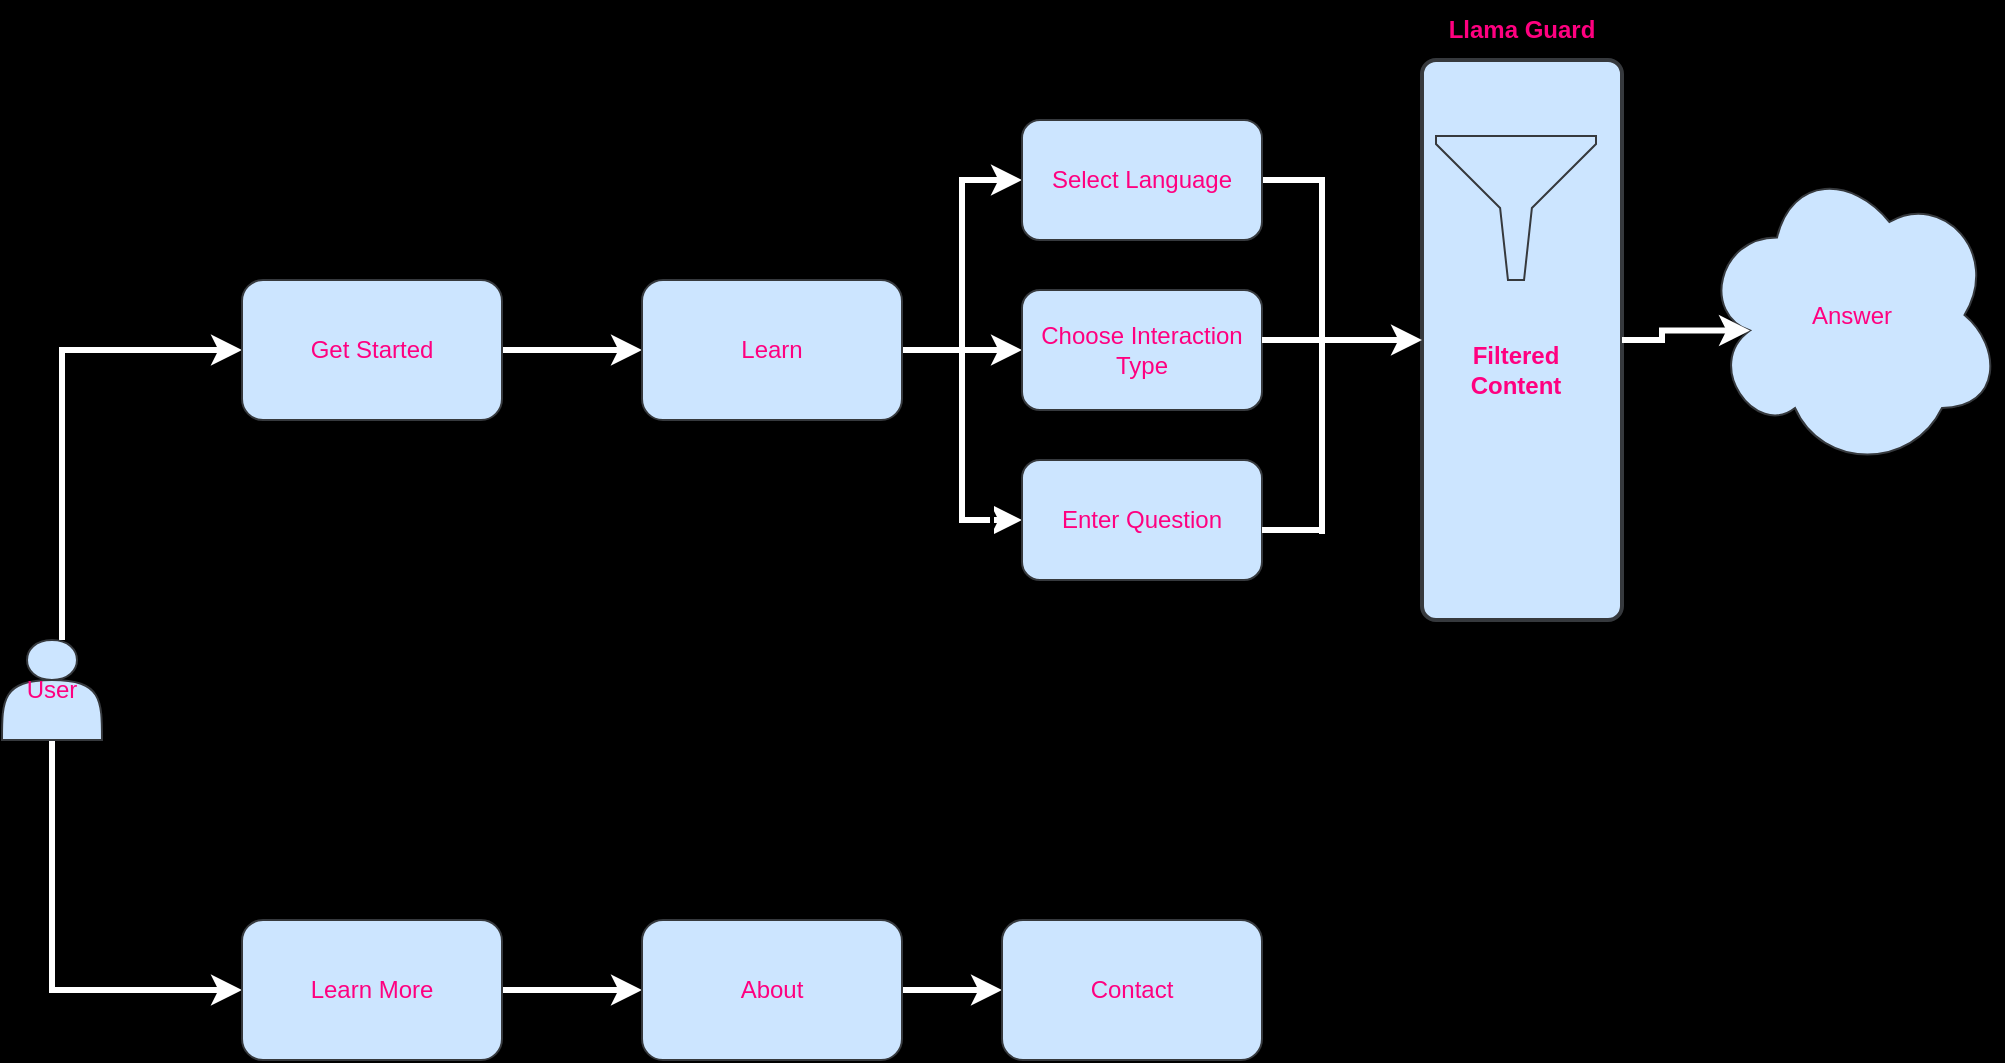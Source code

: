 <mxfile version="24.7.17">
  <diagram name="Page-1" id="kz1QpT0cFpPwCLpvBlca">
    <mxGraphModel dx="1050" dy="969" grid="0" gridSize="10" guides="1" tooltips="1" connect="1" arrows="1" fold="1" page="0" pageScale="1" pageWidth="1169" pageHeight="827" background="#000000" math="0" shadow="0">
      <root>
        <mxCell id="0" />
        <mxCell id="1" parent="0" />
        <mxCell id="94vrOQMvGYrMnq0YKuHm-32" value="" style="rounded=1;whiteSpace=wrap;html=1;absoluteArcSize=1;arcSize=14;strokeWidth=2;fillColor=#cce5ff;strokeColor=#36393d;fontColor=#FF0080;" vertex="1" parent="1">
          <mxGeometry x="750" y="-20" width="100" height="280" as="geometry" />
        </mxCell>
        <mxCell id="94vrOQMvGYrMnq0YKuHm-22" style="edgeStyle=orthogonalEdgeStyle;rounded=0;orthogonalLoop=1;jettySize=auto;html=1;entryX=0;entryY=0.5;entryDx=0;entryDy=0;strokeWidth=3;fontColor=#FFFFFF;strokeColor=#FFFFFF;" edge="1" parent="1" source="94vrOQMvGYrMnq0YKuHm-1" target="94vrOQMvGYrMnq0YKuHm-2">
          <mxGeometry relative="1" as="geometry">
            <Array as="points">
              <mxPoint x="70" y="125" />
            </Array>
          </mxGeometry>
        </mxCell>
        <mxCell id="94vrOQMvGYrMnq0YKuHm-25" style="edgeStyle=orthogonalEdgeStyle;rounded=0;orthogonalLoop=1;jettySize=auto;html=1;entryX=0;entryY=0.5;entryDx=0;entryDy=0;exitX=0.5;exitY=1;exitDx=0;exitDy=0;strokeWidth=3;fontColor=#FFFFFF;strokeColor=#FFFFFF;" edge="1" parent="1" source="94vrOQMvGYrMnq0YKuHm-1" target="94vrOQMvGYrMnq0YKuHm-4">
          <mxGeometry relative="1" as="geometry" />
        </mxCell>
        <mxCell id="94vrOQMvGYrMnq0YKuHm-1" value="User" style="whiteSpace=wrap;html=1;aspect=fixed;shape=actor;fillColor=#cce5ff;strokeColor=#36393d;fontColor=#FF0080;" vertex="1" parent="1">
          <mxGeometry x="40" y="270" width="50" height="50" as="geometry" />
        </mxCell>
        <mxCell id="94vrOQMvGYrMnq0YKuHm-6" style="edgeStyle=orthogonalEdgeStyle;rounded=0;orthogonalLoop=1;jettySize=auto;html=1;entryX=0;entryY=0.5;entryDx=0;entryDy=0;strokeWidth=3;fontColor=#FFFFFF;strokeColor=#FFFFFF;" edge="1" parent="1" source="94vrOQMvGYrMnq0YKuHm-2" target="94vrOQMvGYrMnq0YKuHm-5">
          <mxGeometry relative="1" as="geometry" />
        </mxCell>
        <mxCell id="94vrOQMvGYrMnq0YKuHm-2" value="&lt;font&gt;Get Started&lt;/font&gt;" style="rounded=1;whiteSpace=wrap;html=1;fillColor=#cce5ff;strokeColor=#36393d;fontColor=#FF0080;" vertex="1" parent="1">
          <mxGeometry x="160" y="90" width="130" height="70" as="geometry" />
        </mxCell>
        <mxCell id="94vrOQMvGYrMnq0YKuHm-28" style="edgeStyle=orthogonalEdgeStyle;rounded=0;orthogonalLoop=1;jettySize=auto;html=1;entryX=0;entryY=0.5;entryDx=0;entryDy=0;strokeWidth=3;fontColor=#FFFFFF;strokeColor=#FFFFFF;" edge="1" parent="1" source="94vrOQMvGYrMnq0YKuHm-4" target="94vrOQMvGYrMnq0YKuHm-27">
          <mxGeometry relative="1" as="geometry" />
        </mxCell>
        <mxCell id="94vrOQMvGYrMnq0YKuHm-4" value="Learn More" style="rounded=1;whiteSpace=wrap;html=1;fillColor=#cce5ff;strokeColor=#36393d;fontColor=#FF0080;" vertex="1" parent="1">
          <mxGeometry x="160" y="410" width="130" height="70" as="geometry" />
        </mxCell>
        <mxCell id="94vrOQMvGYrMnq0YKuHm-14" value="" style="edgeStyle=orthogonalEdgeStyle;rounded=0;orthogonalLoop=1;jettySize=auto;html=1;strokeWidth=3;fontColor=#FFFFFF;strokeColor=#FFFFFF;" edge="1" parent="1" source="94vrOQMvGYrMnq0YKuHm-5" target="94vrOQMvGYrMnq0YKuHm-8">
          <mxGeometry relative="1" as="geometry" />
        </mxCell>
        <mxCell id="94vrOQMvGYrMnq0YKuHm-20" style="edgeStyle=orthogonalEdgeStyle;rounded=0;orthogonalLoop=1;jettySize=auto;html=1;entryX=0;entryY=0.5;entryDx=0;entryDy=0;strokeWidth=3;fontColor=#FFFFFF;strokeColor=#FFFFFF;" edge="1" parent="1" source="94vrOQMvGYrMnq0YKuHm-5" target="94vrOQMvGYrMnq0YKuHm-9">
          <mxGeometry relative="1" as="geometry" />
        </mxCell>
        <mxCell id="94vrOQMvGYrMnq0YKuHm-21" style="edgeStyle=orthogonalEdgeStyle;rounded=0;orthogonalLoop=1;jettySize=auto;html=1;entryX=0;entryY=0.5;entryDx=0;entryDy=0;strokeWidth=3;fontColor=#FFFFFF;strokeColor=#FFFFFF;" edge="1" parent="1" source="94vrOQMvGYrMnq0YKuHm-5" target="94vrOQMvGYrMnq0YKuHm-7">
          <mxGeometry relative="1" as="geometry" />
        </mxCell>
        <mxCell id="94vrOQMvGYrMnq0YKuHm-5" value="Learn" style="rounded=1;whiteSpace=wrap;html=1;fillColor=#cce5ff;strokeColor=#36393d;fontColor=#FF0080;" vertex="1" parent="1">
          <mxGeometry x="360" y="90" width="130" height="70" as="geometry" />
        </mxCell>
        <mxCell id="94vrOQMvGYrMnq0YKuHm-34" style="edgeStyle=orthogonalEdgeStyle;rounded=0;orthogonalLoop=1;jettySize=auto;html=1;exitX=1;exitY=0.5;exitDx=0;exitDy=0;entryX=0;entryY=0.5;entryDx=0;entryDy=0;strokeWidth=3;fontColor=#FFFFFF;strokeColor=#FFFFFF;" edge="1" parent="1" source="94vrOQMvGYrMnq0YKuHm-7" target="94vrOQMvGYrMnq0YKuHm-32">
          <mxGeometry relative="1" as="geometry">
            <Array as="points">
              <mxPoint x="700" y="40" />
              <mxPoint x="700" y="120" />
            </Array>
          </mxGeometry>
        </mxCell>
        <mxCell id="94vrOQMvGYrMnq0YKuHm-7" value="Select Language" style="rounded=1;whiteSpace=wrap;html=1;fillColor=#cce5ff;strokeColor=#36393d;fontColor=#FF0080;" vertex="1" parent="1">
          <mxGeometry x="550" y="10" width="120" height="60" as="geometry" />
        </mxCell>
        <mxCell id="94vrOQMvGYrMnq0YKuHm-8" value="Choose Interaction Type" style="rounded=1;whiteSpace=wrap;html=1;fillColor=#cce5ff;strokeColor=#36393d;fontColor=#FF0080;" vertex="1" parent="1">
          <mxGeometry x="550" y="95" width="120" height="60" as="geometry" />
        </mxCell>
        <mxCell id="94vrOQMvGYrMnq0YKuHm-9" value="Enter Question" style="rounded=1;whiteSpace=wrap;html=1;fillColor=#cce5ff;strokeColor=#36393d;fontColor=#FF0080;" vertex="1" parent="1">
          <mxGeometry x="550" y="180" width="120" height="60" as="geometry" />
        </mxCell>
        <mxCell id="94vrOQMvGYrMnq0YKuHm-31" style="edgeStyle=orthogonalEdgeStyle;rounded=0;orthogonalLoop=1;jettySize=auto;html=1;exitX=1;exitY=0.5;exitDx=0;exitDy=0;entryX=0;entryY=0.5;entryDx=0;entryDy=0;strokeWidth=3;fontColor=#FFFFFF;strokeColor=#FFFFFF;" edge="1" parent="1" source="94vrOQMvGYrMnq0YKuHm-27" target="94vrOQMvGYrMnq0YKuHm-30">
          <mxGeometry relative="1" as="geometry" />
        </mxCell>
        <mxCell id="94vrOQMvGYrMnq0YKuHm-27" value="About" style="rounded=1;whiteSpace=wrap;html=1;fillColor=#cce5ff;strokeColor=#36393d;fontColor=#FF0080;" vertex="1" parent="1">
          <mxGeometry x="360" y="410" width="130" height="70" as="geometry" />
        </mxCell>
        <mxCell id="94vrOQMvGYrMnq0YKuHm-30" value="Contact" style="rounded=1;whiteSpace=wrap;html=1;fillColor=#cce5ff;strokeColor=#36393d;fontColor=#FF0080;" vertex="1" parent="1">
          <mxGeometry x="540" y="410" width="130" height="70" as="geometry" />
        </mxCell>
        <mxCell id="94vrOQMvGYrMnq0YKuHm-33" value="Llama Guard" style="text;html=1;align=center;verticalAlign=middle;whiteSpace=wrap;rounded=0;fontStyle=1;strokeWidth=0;fontColor=#FF0080;" vertex="1" parent="1">
          <mxGeometry x="750" y="-50" width="100" height="30" as="geometry" />
        </mxCell>
        <mxCell id="94vrOQMvGYrMnq0YKuHm-37" value="" style="endArrow=none;html=1;rounded=0;strokeWidth=3;fontColor=#FFFFFF;strokeColor=#FFFFFF;" edge="1" parent="1">
          <mxGeometry relative="1" as="geometry">
            <mxPoint x="670" y="120" as="sourcePoint" />
            <mxPoint x="710" y="120" as="targetPoint" />
          </mxGeometry>
        </mxCell>
        <mxCell id="94vrOQMvGYrMnq0YKuHm-39" value="" style="endArrow=none;html=1;rounded=0;entryX=1;entryY=1;entryDx=0;entryDy=0;strokeWidth=3;fontColor=#FFFFFF;strokeColor=#FFFFFF;" edge="1" parent="1">
          <mxGeometry relative="1" as="geometry">
            <mxPoint x="670" y="215" as="sourcePoint" />
            <mxPoint x="700" y="215" as="targetPoint" />
          </mxGeometry>
        </mxCell>
        <mxCell id="94vrOQMvGYrMnq0YKuHm-40" value="" style="sketch=0;aspect=fixed;pointerEvents=1;shadow=0;dashed=0;html=1;strokeColor=#36393d;labelPosition=center;verticalLabelPosition=bottom;verticalAlign=top;align=center;fillColor=#cce5ff;shape=mxgraph.mscae.enterprise.filter;fontColor=#FF0080;" vertex="1" parent="1">
          <mxGeometry x="757" y="18.01" width="80" height="71.99" as="geometry" />
        </mxCell>
        <mxCell id="94vrOQMvGYrMnq0YKuHm-41" value="&lt;b&gt;Filtered Content&lt;/b&gt;" style="text;html=1;align=center;verticalAlign=middle;whiteSpace=wrap;rounded=0;fontColor=#FF0080;" vertex="1" parent="1">
          <mxGeometry x="767" y="120" width="60" height="30" as="geometry" />
        </mxCell>
        <mxCell id="94vrOQMvGYrMnq0YKuHm-42" value="Answer" style="ellipse;shape=cloud;whiteSpace=wrap;html=1;fillColor=#cce5ff;strokeColor=#36393d;fontColor=#FF0080;" vertex="1" parent="1">
          <mxGeometry x="890" y="30" width="150" height="155" as="geometry" />
        </mxCell>
        <mxCell id="94vrOQMvGYrMnq0YKuHm-43" style="edgeStyle=orthogonalEdgeStyle;rounded=0;orthogonalLoop=1;jettySize=auto;html=1;entryX=0.16;entryY=0.55;entryDx=0;entryDy=0;entryPerimeter=0;strokeWidth=3;fontColor=#FFFFFF;strokeColor=#FFFFFF;" edge="1" parent="1" source="94vrOQMvGYrMnq0YKuHm-32" target="94vrOQMvGYrMnq0YKuHm-42">
          <mxGeometry relative="1" as="geometry" />
        </mxCell>
        <mxCell id="94vrOQMvGYrMnq0YKuHm-44" value="" style="line;strokeWidth=2;direction=south;html=1;" vertex="1" parent="1">
          <mxGeometry x="530" y="160" width="10" height="160" as="geometry" />
        </mxCell>
        <mxCell id="94vrOQMvGYrMnq0YKuHm-46" value="" style="line;strokeWidth=3;direction=south;html=1;strokeColor=#FFFFFF;" vertex="1" parent="1">
          <mxGeometry x="695" y="111" width="10" height="106" as="geometry" />
        </mxCell>
      </root>
    </mxGraphModel>
  </diagram>
</mxfile>
